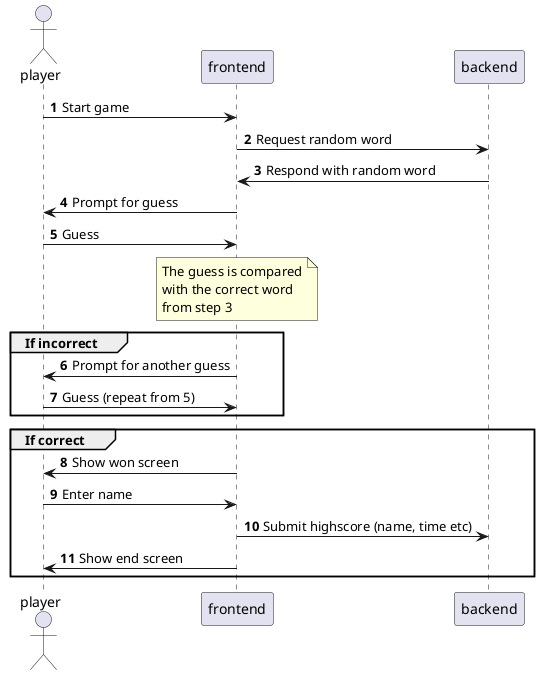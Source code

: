 @startuml
actor player
autonumber

player -> frontend: Start game
frontend -> backend: Request random word
frontend <- backend: Respond with random word
player <- frontend: Prompt for guess
player -> frontend: Guess
note over frontend
  The guess is compared
  with the correct word
  from step 3
end note

group If incorrect
player <- frontend: Prompt for another guess
player -> frontend: Guess (repeat from 5)
end

group If correct
player <- frontend: Show won screen
player -> frontend: Enter name
frontend -> backend: Submit highscore (name, time etc)
player <- frontend: Show end screen
end

@enduml
